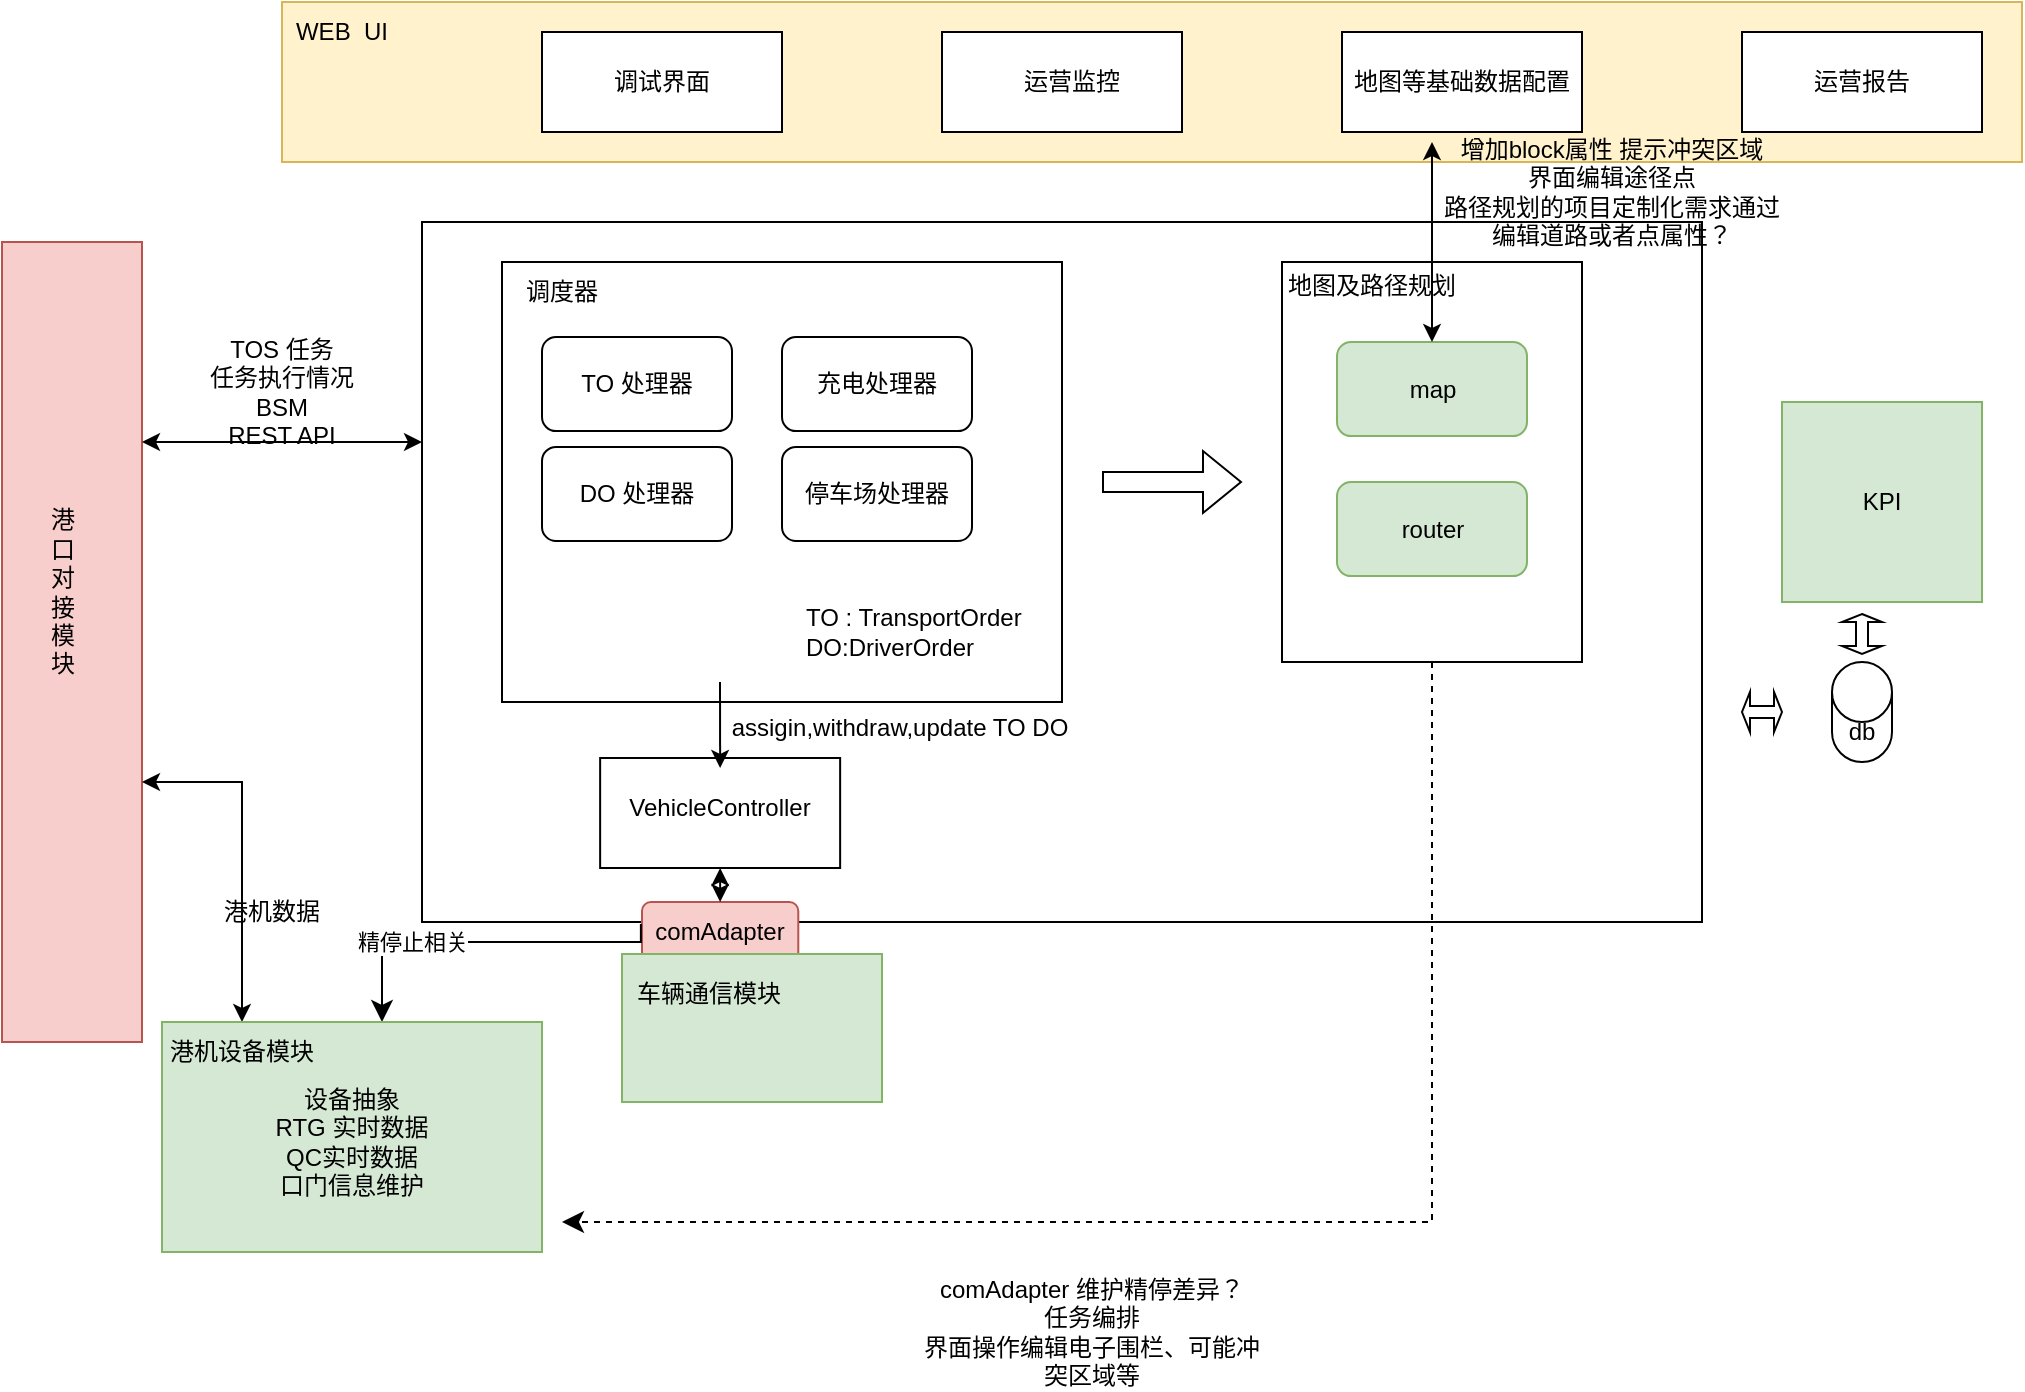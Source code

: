 <mxfile version="21.3.0" type="github">
  <diagram name="Page-1" id="5f0bae14-7c28-e335-631c-24af17079c00">
    <mxGraphModel dx="2074" dy="1156" grid="1" gridSize="10" guides="1" tooltips="1" connect="1" arrows="1" fold="1" page="1" pageScale="1" pageWidth="1100" pageHeight="850" background="none" math="0" shadow="0">
      <root>
        <mxCell id="0" />
        <mxCell id="1" parent="0" />
        <mxCell id="tz9ENl9yOeId7DFRfG0S-10" value="" style="whiteSpace=wrap;html=1;fillColor=#fff2cc;strokeColor=#d6b656;" parent="1" vertex="1">
          <mxGeometry x="220" y="20" width="870" height="80" as="geometry" />
        </mxCell>
        <mxCell id="tz9ENl9yOeId7DFRfG0S-11" value="WEB&amp;nbsp; UI" style="text;strokeColor=none;align=center;fillColor=none;html=1;verticalAlign=middle;whiteSpace=wrap;rounded=0;" parent="1" vertex="1">
          <mxGeometry x="220" y="20" width="60" height="30" as="geometry" />
        </mxCell>
        <mxCell id="tz9ENl9yOeId7DFRfG0S-14" value="" style="group" parent="1" vertex="1" connectable="0">
          <mxGeometry x="350" y="35" width="120" height="50" as="geometry" />
        </mxCell>
        <mxCell id="tz9ENl9yOeId7DFRfG0S-9" value="" style="whiteSpace=wrap;html=1;" parent="tz9ENl9yOeId7DFRfG0S-14" vertex="1">
          <mxGeometry width="120" height="50" as="geometry" />
        </mxCell>
        <mxCell id="tz9ENl9yOeId7DFRfG0S-13" value="调试界面" style="text;strokeColor=none;align=center;fillColor=none;html=1;verticalAlign=middle;whiteSpace=wrap;rounded=0;" parent="tz9ENl9yOeId7DFRfG0S-14" vertex="1">
          <mxGeometry x="30" y="10" width="60" height="30" as="geometry" />
        </mxCell>
        <mxCell id="tz9ENl9yOeId7DFRfG0S-17" value="" style="group" parent="1" vertex="1" connectable="0">
          <mxGeometry x="523" y="35" width="120" height="50" as="geometry" />
        </mxCell>
        <mxCell id="tz9ENl9yOeId7DFRfG0S-18" value="" style="whiteSpace=wrap;html=1;" parent="tz9ENl9yOeId7DFRfG0S-17" vertex="1">
          <mxGeometry x="27" width="120" height="50" as="geometry" />
        </mxCell>
        <mxCell id="tz9ENl9yOeId7DFRfG0S-19" value="运营监控" style="text;strokeColor=none;align=center;fillColor=none;html=1;verticalAlign=middle;whiteSpace=wrap;rounded=0;" parent="tz9ENl9yOeId7DFRfG0S-17" vertex="1">
          <mxGeometry x="47" y="10" width="90" height="30" as="geometry" />
        </mxCell>
        <mxCell id="tz9ENl9yOeId7DFRfG0S-38" value="" style="group;fillColor=#ffe6cc;strokeColor=#d79b00;fillStyle=solid;" parent="1" vertex="1" connectable="0">
          <mxGeometry x="80" y="140" width="70" height="400" as="geometry" />
        </mxCell>
        <mxCell id="tz9ENl9yOeId7DFRfG0S-37" value="" style="whiteSpace=wrap;html=1;fillColor=#f8cecc;strokeColor=#b85450;" parent="tz9ENl9yOeId7DFRfG0S-38" vertex="1">
          <mxGeometry width="70" height="400" as="geometry" />
        </mxCell>
        <mxCell id="tz9ENl9yOeId7DFRfG0S-36" value="港口对接模块" style="text;strokeColor=none;align=center;fillColor=none;html=1;verticalAlign=middle;whiteSpace=wrap;rounded=0;" parent="tz9ENl9yOeId7DFRfG0S-38" vertex="1">
          <mxGeometry x="20" y="160" width="20.769" height="30" as="geometry" />
        </mxCell>
        <mxCell id="tz9ENl9yOeId7DFRfG0S-39" value="" style="endArrow=classic;startArrow=classic;html=1;rounded=0;exitX=1;exitY=0.25;exitDx=0;exitDy=0;" parent="1" source="tz9ENl9yOeId7DFRfG0S-37" edge="1">
          <mxGeometry width="50" height="50" relative="1" as="geometry">
            <mxPoint x="530" y="370" as="sourcePoint" />
            <mxPoint x="290" y="240" as="targetPoint" />
            <Array as="points">
              <mxPoint x="220" y="240" />
            </Array>
          </mxGeometry>
        </mxCell>
        <mxCell id="tz9ENl9yOeId7DFRfG0S-48" value="" style="group" parent="1" vertex="1" connectable="0">
          <mxGeometry x="970" y="160" width="100" height="160" as="geometry" />
        </mxCell>
        <mxCell id="tz9ENl9yOeId7DFRfG0S-47" value="" style="group" parent="tz9ENl9yOeId7DFRfG0S-48" vertex="1" connectable="0">
          <mxGeometry y="60" width="100" height="100" as="geometry" />
        </mxCell>
        <mxCell id="tz9ENl9yOeId7DFRfG0S-7" value="" style="whiteSpace=wrap;html=1;aspect=fixed;fillColor=#d5e8d4;strokeColor=#82b366;" parent="tz9ENl9yOeId7DFRfG0S-47" vertex="1">
          <mxGeometry width="100" height="100" as="geometry" />
        </mxCell>
        <mxCell id="tz9ENl9yOeId7DFRfG0S-8" value="KPI" style="text;strokeColor=none;align=center;fillColor=none;html=1;verticalAlign=middle;whiteSpace=wrap;rounded=0;" parent="tz9ENl9yOeId7DFRfG0S-47" vertex="1">
          <mxGeometry x="20" y="37.5" width="60" height="25" as="geometry" />
        </mxCell>
        <mxCell id="tz9ENl9yOeId7DFRfG0S-52" value="" style="group" parent="1" vertex="1" connectable="0">
          <mxGeometry x="290" y="130" width="640" height="390" as="geometry" />
        </mxCell>
        <mxCell id="tz9ENl9yOeId7DFRfG0S-50" value="" style="whiteSpace=wrap;html=1;" parent="tz9ENl9yOeId7DFRfG0S-52" vertex="1">
          <mxGeometry width="640" height="350" as="geometry" />
        </mxCell>
        <mxCell id="tz9ENl9yOeId7DFRfG0S-57" value="comAdapter" style="rounded=1;whiteSpace=wrap;html=1;direction=south;fillColor=#f8cecc;strokeColor=#b85450;" parent="tz9ENl9yOeId7DFRfG0S-52" vertex="1">
          <mxGeometry x="109.995" y="339.995" width="78.15" height="30" as="geometry" />
        </mxCell>
        <mxCell id="tz9ENl9yOeId7DFRfG0S-70" value="" style="group" parent="tz9ENl9yOeId7DFRfG0S-52" vertex="1" connectable="0">
          <mxGeometry x="89.07" y="263" width="240" height="55" as="geometry" />
        </mxCell>
        <mxCell id="tz9ENl9yOeId7DFRfG0S-74" value="" style="group" parent="tz9ENl9yOeId7DFRfG0S-70" vertex="1" connectable="0">
          <mxGeometry width="240" height="55" as="geometry" />
        </mxCell>
        <mxCell id="tz9ENl9yOeId7DFRfG0S-69" value="" style="whiteSpace=wrap;html=1;" parent="tz9ENl9yOeId7DFRfG0S-74" vertex="1">
          <mxGeometry y="5" width="120" height="55" as="geometry" />
        </mxCell>
        <mxCell id="tz9ENl9yOeId7DFRfG0S-68" value="VehicleController" style="text;strokeColor=none;align=center;fillColor=none;html=1;verticalAlign=middle;whiteSpace=wrap;rounded=0;strokeWidth=5;" parent="tz9ENl9yOeId7DFRfG0S-74" vertex="1">
          <mxGeometry x="4.99" y="10" width="110.01" height="40" as="geometry" />
        </mxCell>
        <mxCell id="tz9ENl9yOeId7DFRfG0S-104" value="assigin,withdraw,update TO DO" style="text;strokeColor=none;align=center;fillColor=none;html=1;verticalAlign=middle;whiteSpace=wrap;rounded=0;" parent="tz9ENl9yOeId7DFRfG0S-74" vertex="1">
          <mxGeometry x="60" y="-25" width="180" height="30" as="geometry" />
        </mxCell>
        <mxCell id="tz9ENl9yOeId7DFRfG0S-73" value="" style="group" parent="tz9ENl9yOeId7DFRfG0S-52" vertex="1" connectable="0">
          <mxGeometry x="420" y="12.96" width="160" height="207.04" as="geometry" />
        </mxCell>
        <mxCell id="tz9ENl9yOeId7DFRfG0S-65" value="" style="whiteSpace=wrap;html=1;" parent="tz9ENl9yOeId7DFRfG0S-73" vertex="1">
          <mxGeometry x="10" y="7.04" width="150" height="200" as="geometry" />
        </mxCell>
        <mxCell id="tz9ENl9yOeId7DFRfG0S-72" value="地图及路径规划" style="text;strokeColor=none;align=center;fillColor=none;html=1;verticalAlign=middle;whiteSpace=wrap;rounded=0;" parent="tz9ENl9yOeId7DFRfG0S-73" vertex="1">
          <mxGeometry width="110" height="38.89" as="geometry" />
        </mxCell>
        <mxCell id="tz9ENl9yOeId7DFRfG0S-77" value="map" style="rounded=1;whiteSpace=wrap;html=1;fillColor=#d5e8d4;strokeColor=#82b366;" parent="tz9ENl9yOeId7DFRfG0S-73" vertex="1">
          <mxGeometry x="37.5" y="47.04" width="95" height="47.04" as="geometry" />
        </mxCell>
        <mxCell id="tz9ENl9yOeId7DFRfG0S-79" value="router" style="rounded=1;whiteSpace=wrap;html=1;fillColor=#d5e8d4;strokeColor=#82b366;" parent="tz9ENl9yOeId7DFRfG0S-73" vertex="1">
          <mxGeometry x="37.5" y="117.04" width="95" height="47.04" as="geometry" />
        </mxCell>
        <mxCell id="tz9ENl9yOeId7DFRfG0S-75" value="" style="endArrow=classic;startArrow=classic;html=1;rounded=0;exitX=0.5;exitY=1;exitDx=0;exitDy=0;entryX=0;entryY=0.5;entryDx=0;entryDy=0;" parent="tz9ENl9yOeId7DFRfG0S-52" source="tz9ENl9yOeId7DFRfG0S-69" target="tz9ENl9yOeId7DFRfG0S-57" edge="1">
          <mxGeometry width="50" height="50" relative="1" as="geometry">
            <mxPoint x="240" y="240" as="sourcePoint" />
            <mxPoint x="290" y="190" as="targetPoint" />
          </mxGeometry>
        </mxCell>
        <mxCell id="tz9ENl9yOeId7DFRfG0S-99" value="" style="shape=flexArrow;endArrow=classic;html=1;rounded=0;" parent="tz9ENl9yOeId7DFRfG0S-52" edge="1">
          <mxGeometry width="50" height="50" relative="1" as="geometry">
            <mxPoint x="340" y="130" as="sourcePoint" />
            <mxPoint x="410" y="130" as="targetPoint" />
          </mxGeometry>
        </mxCell>
        <mxCell id="tz9ENl9yOeId7DFRfG0S-53" value="" style="endArrow=classic;startArrow=classic;html=1;rounded=0;entryX=0.5;entryY=0;entryDx=0;entryDy=0;" parent="1" target="tz9ENl9yOeId7DFRfG0S-6" edge="1">
          <mxGeometry width="50" height="50" relative="1" as="geometry">
            <mxPoint x="150" y="410" as="sourcePoint" />
            <mxPoint x="300" y="250" as="targetPoint" />
            <Array as="points">
              <mxPoint x="200" y="410" />
            </Array>
          </mxGeometry>
        </mxCell>
        <mxCell id="tz9ENl9yOeId7DFRfG0S-54" value="TOS 任务&lt;br&gt;任务执行情况&lt;br&gt;BSM&lt;br&gt;REST API" style="text;strokeColor=none;align=center;fillColor=none;html=1;verticalAlign=middle;whiteSpace=wrap;rounded=0;" parent="1" vertex="1">
          <mxGeometry x="175" y="200" width="90" height="30" as="geometry" />
        </mxCell>
        <mxCell id="tz9ENl9yOeId7DFRfG0S-55" value="港机数据" style="text;strokeColor=none;align=center;fillColor=none;html=1;verticalAlign=middle;whiteSpace=wrap;rounded=0;" parent="1" vertex="1">
          <mxGeometry x="170" y="460" width="90" height="30" as="geometry" />
        </mxCell>
        <mxCell id="tz9ENl9yOeId7DFRfG0S-64" value="" style="group;fillColor=#d5e8d4;strokeColor=#82b366;" parent="1" vertex="1" connectable="0">
          <mxGeometry x="390" y="496" width="130" height="74" as="geometry" />
        </mxCell>
        <mxCell id="tz9ENl9yOeId7DFRfG0S-62" value="车辆通信模块" style="text;strokeColor=none;align=center;fillColor=none;html=1;verticalAlign=middle;whiteSpace=wrap;rounded=0;" parent="tz9ENl9yOeId7DFRfG0S-64" vertex="1">
          <mxGeometry width="86.667" height="40" as="geometry" />
        </mxCell>
        <mxCell id="tz9ENl9yOeId7DFRfG0S-30" value="" style="shape=doubleArrow;direction=west;whiteSpace=wrap;html=1;" parent="1" vertex="1">
          <mxGeometry x="950" y="365" width="20" height="20" as="geometry" />
        </mxCell>
        <mxCell id="tz9ENl9yOeId7DFRfG0S-45" value="" style="group" parent="1" vertex="1" connectable="0">
          <mxGeometry x="980" y="350" width="60" height="50" as="geometry" />
        </mxCell>
        <mxCell id="tz9ENl9yOeId7DFRfG0S-27" value="" style="shape=cylinder3;whiteSpace=wrap;html=1;boundedLbl=1;backgroundOutline=1;size=15;" parent="tz9ENl9yOeId7DFRfG0S-45" vertex="1">
          <mxGeometry x="15" width="30" height="50" as="geometry" />
        </mxCell>
        <mxCell id="tz9ENl9yOeId7DFRfG0S-28" value="db" style="text;strokeColor=none;align=center;fillColor=none;html=1;verticalAlign=middle;whiteSpace=wrap;rounded=0;" parent="tz9ENl9yOeId7DFRfG0S-45" vertex="1">
          <mxGeometry y="20" width="60" height="30" as="geometry" />
        </mxCell>
        <mxCell id="tz9ENl9yOeId7DFRfG0S-67" value="" style="shape=doubleArrow;direction=west;whiteSpace=wrap;html=1;rotation=-90;" parent="1" vertex="1">
          <mxGeometry x="1000" y="326" width="20" height="20" as="geometry" />
        </mxCell>
        <mxCell id="tz9ENl9yOeId7DFRfG0S-76" value="comAdapter 维护精停差异？&lt;br&gt;任务编排&lt;br&gt;界面操作编辑电子围栏、可能冲突区域等" style="text;strokeColor=none;align=center;fillColor=none;html=1;verticalAlign=middle;whiteSpace=wrap;rounded=0;" parent="1" vertex="1">
          <mxGeometry x="540" y="670" width="170" height="30" as="geometry" />
        </mxCell>
        <mxCell id="tz9ENl9yOeId7DFRfG0S-81" value="" style="endArrow=classic;startArrow=classic;html=1;rounded=0;exitX=0.5;exitY=0;exitDx=0;exitDy=0;" parent="1" source="tz9ENl9yOeId7DFRfG0S-77" edge="1">
          <mxGeometry width="50" height="50" relative="1" as="geometry">
            <mxPoint x="740" y="150" as="sourcePoint" />
            <mxPoint x="795" y="90" as="targetPoint" />
          </mxGeometry>
        </mxCell>
        <mxCell id="tz9ENl9yOeId7DFRfG0S-82" value="" style="group" parent="1" vertex="1" connectable="0">
          <mxGeometry x="950" y="35" width="140" height="50" as="geometry" />
        </mxCell>
        <mxCell id="tz9ENl9yOeId7DFRfG0S-83" value="" style="whiteSpace=wrap;html=1;" parent="tz9ENl9yOeId7DFRfG0S-82" vertex="1">
          <mxGeometry width="120" height="50" as="geometry" />
        </mxCell>
        <mxCell id="tz9ENl9yOeId7DFRfG0S-84" value="运营报告" style="text;strokeColor=none;align=center;fillColor=none;html=1;verticalAlign=middle;whiteSpace=wrap;rounded=0;" parent="tz9ENl9yOeId7DFRfG0S-82" vertex="1">
          <mxGeometry x="15" y="10" width="90" height="30" as="geometry" />
        </mxCell>
        <mxCell id="tz9ENl9yOeId7DFRfG0S-88" value="" style="group" parent="1" vertex="1" connectable="0">
          <mxGeometry x="330" y="150" width="340" height="230" as="geometry" />
        </mxCell>
        <mxCell id="tz9ENl9yOeId7DFRfG0S-86" value="" style="whiteSpace=wrap;html=1;movable=1;resizable=1;rotatable=1;deletable=1;editable=1;locked=0;connectable=1;" parent="tz9ENl9yOeId7DFRfG0S-88" vertex="1">
          <mxGeometry width="280" height="220" as="geometry" />
        </mxCell>
        <mxCell id="tz9ENl9yOeId7DFRfG0S-87" value="调度器" style="text;strokeColor=none;align=center;fillColor=none;html=1;verticalAlign=middle;whiteSpace=wrap;rounded=0;movable=1;resizable=1;rotatable=1;deletable=1;editable=1;locked=0;connectable=1;" parent="tz9ENl9yOeId7DFRfG0S-88" vertex="1">
          <mxGeometry width="60" height="30" as="geometry" />
        </mxCell>
        <mxCell id="tz9ENl9yOeId7DFRfG0S-90" value="TO 处理器" style="rounded=1;whiteSpace=wrap;html=1;" parent="tz9ENl9yOeId7DFRfG0S-88" vertex="1">
          <mxGeometry x="20" y="37.5" width="95" height="47.04" as="geometry" />
        </mxCell>
        <mxCell id="tz9ENl9yOeId7DFRfG0S-91" value="DO 处理器" style="rounded=1;whiteSpace=wrap;html=1;" parent="tz9ENl9yOeId7DFRfG0S-88" vertex="1">
          <mxGeometry x="20" y="92.46" width="95" height="47.04" as="geometry" />
        </mxCell>
        <mxCell id="tz9ENl9yOeId7DFRfG0S-93" value="充电处理器" style="rounded=1;whiteSpace=wrap;html=1;" parent="tz9ENl9yOeId7DFRfG0S-88" vertex="1">
          <mxGeometry x="140" y="37.5" width="95" height="47.04" as="geometry" />
        </mxCell>
        <mxCell id="tz9ENl9yOeId7DFRfG0S-94" value="停车场处理器" style="rounded=1;whiteSpace=wrap;html=1;" parent="tz9ENl9yOeId7DFRfG0S-88" vertex="1">
          <mxGeometry x="140" y="92.46" width="95" height="47.04" as="geometry" />
        </mxCell>
        <mxCell id="tz9ENl9yOeId7DFRfG0S-101" value="TO : TransportOrder&lt;br&gt;DO:DriverOrder" style="text;strokeColor=none;align=left;fillColor=none;html=1;verticalAlign=middle;whiteSpace=wrap;rounded=0;" parent="tz9ENl9yOeId7DFRfG0S-88" vertex="1">
          <mxGeometry x="150" y="170" width="190" height="30" as="geometry" />
        </mxCell>
        <mxCell id="tz9ENl9yOeId7DFRfG0S-103" value="" style="endArrow=classic;html=1;rounded=0;entryX=0.5;entryY=0;entryDx=0;entryDy=0;" parent="1" target="tz9ENl9yOeId7DFRfG0S-68" edge="1">
          <mxGeometry width="50" height="50" relative="1" as="geometry">
            <mxPoint x="439" y="360" as="sourcePoint" />
            <mxPoint x="580" y="320" as="targetPoint" />
          </mxGeometry>
        </mxCell>
        <mxCell id="tz9ENl9yOeId7DFRfG0S-106" value="" style="edgeStyle=elbowEdgeStyle;elbow=vertical;endArrow=classic;html=1;curved=0;rounded=0;endSize=8;startSize=8;exitX=0.171;exitY=1.003;exitDx=0;exitDy=0;exitPerimeter=0;entryX=0.5;entryY=0;entryDx=0;entryDy=0;" parent="1" source="tz9ENl9yOeId7DFRfG0S-50" edge="1">
          <mxGeometry width="50" height="50" relative="1" as="geometry">
            <mxPoint x="530" y="370" as="sourcePoint" />
            <mxPoint x="270" y="530" as="targetPoint" />
            <Array as="points">
              <mxPoint x="330" y="490" />
            </Array>
          </mxGeometry>
        </mxCell>
        <mxCell id="tz9ENl9yOeId7DFRfG0S-107" value="精停止相关" style="edgeLabel;html=1;align=center;verticalAlign=middle;resizable=0;points=[];" parent="tz9ENl9yOeId7DFRfG0S-106" vertex="1" connectable="0">
          <mxGeometry x="0.39" relative="1" as="geometry">
            <mxPoint as="offset" />
          </mxGeometry>
        </mxCell>
        <mxCell id="tz9ENl9yOeId7DFRfG0S-108" value="" style="edgeStyle=elbowEdgeStyle;elbow=vertical;endArrow=classic;html=1;curved=0;rounded=0;endSize=8;startSize=8;exitX=0.5;exitY=1;exitDx=0;exitDy=0;dashed=1;" parent="1" source="tz9ENl9yOeId7DFRfG0S-65" edge="1">
          <mxGeometry width="50" height="50" relative="1" as="geometry">
            <mxPoint x="530" y="370" as="sourcePoint" />
            <mxPoint x="360" y="630" as="targetPoint" />
            <Array as="points">
              <mxPoint x="410" y="630" />
              <mxPoint x="570" y="620" />
            </Array>
          </mxGeometry>
        </mxCell>
        <mxCell id="tz9ENl9yOeId7DFRfG0S-110" value="" style="group;fillColor=#d5e8d4;strokeColor=#82b366;" parent="1" vertex="1" connectable="0">
          <mxGeometry x="160" y="530" width="190" height="115" as="geometry" />
        </mxCell>
        <mxCell id="tz9ENl9yOeId7DFRfG0S-109" value="" style="whiteSpace=wrap;html=1;movable=1;resizable=1;rotatable=1;deletable=1;editable=1;locked=0;connectable=1;" parent="tz9ENl9yOeId7DFRfG0S-110" vertex="1">
          <mxGeometry width="190" height="115" as="geometry" />
        </mxCell>
        <mxCell id="tz9ENl9yOeId7DFRfG0S-66" value="设备抽象&lt;br&gt;RTG 实时数据&lt;br&gt;QC实时数据&lt;br&gt;口门信息维护" style="text;strokeColor=none;align=center;fillColor=none;html=1;verticalAlign=middle;whiteSpace=wrap;rounded=0;movable=0;resizable=0;rotatable=0;deletable=0;editable=0;locked=1;connectable=0;" parent="tz9ENl9yOeId7DFRfG0S-110" vertex="1">
          <mxGeometry x="45" y="45" width="100" height="30" as="geometry" />
        </mxCell>
        <mxCell id="tz9ENl9yOeId7DFRfG0S-6" value="港机设备模块" style="text;strokeColor=none;align=center;fillColor=none;html=1;verticalAlign=middle;whiteSpace=wrap;rounded=0;" parent="tz9ENl9yOeId7DFRfG0S-110" vertex="1">
          <mxGeometry width="80" height="30" as="geometry" />
        </mxCell>
        <mxCell id="tz9ENl9yOeId7DFRfG0S-111" value="" style="group" parent="tz9ENl9yOeId7DFRfG0S-110" vertex="1" connectable="0">
          <mxGeometry width="190" height="115" as="geometry" />
        </mxCell>
        <mxCell id="tz9ENl9yOeId7DFRfG0S-112" value="" style="whiteSpace=wrap;html=1;movable=1;resizable=1;rotatable=1;deletable=1;editable=1;locked=0;connectable=1;fillColor=#d5e8d4;strokeColor=#82b366;" parent="tz9ENl9yOeId7DFRfG0S-111" vertex="1">
          <mxGeometry width="190" height="115" as="geometry" />
        </mxCell>
        <mxCell id="tz9ENl9yOeId7DFRfG0S-113" value="设备抽象&lt;br&gt;RTG 实时数据&lt;br&gt;QC实时数据&lt;br&gt;口门信息维护" style="text;strokeColor=none;align=center;fillColor=none;html=1;verticalAlign=middle;whiteSpace=wrap;rounded=0;movable=0;resizable=0;rotatable=0;deletable=0;editable=0;locked=1;connectable=0;" parent="tz9ENl9yOeId7DFRfG0S-111" vertex="1">
          <mxGeometry x="45" y="45" width="100" height="30" as="geometry" />
        </mxCell>
        <mxCell id="tz9ENl9yOeId7DFRfG0S-114" value="港机设备模块" style="text;strokeColor=none;align=center;fillColor=none;html=1;verticalAlign=middle;whiteSpace=wrap;rounded=0;" parent="tz9ENl9yOeId7DFRfG0S-111" vertex="1">
          <mxGeometry width="80" height="30" as="geometry" />
        </mxCell>
        <mxCell id="tz9ENl9yOeId7DFRfG0S-22" value="" style="whiteSpace=wrap;html=1;" parent="1" vertex="1">
          <mxGeometry x="750" y="35" width="120" height="50" as="geometry" />
        </mxCell>
        <mxCell id="tz9ENl9yOeId7DFRfG0S-23" value="地图等基础数据配置" style="text;strokeColor=none;align=center;fillColor=none;html=1;verticalAlign=middle;whiteSpace=wrap;rounded=0;" parent="1" vertex="1">
          <mxGeometry x="755" y="45" width="110" height="30" as="geometry" />
        </mxCell>
        <mxCell id="SxKGUOb4mjx5CRdWUlBQ-2" value="增加block属性 提示冲突区域&lt;br&gt;界面编辑途径点&lt;br&gt;路径规划的项目定制化需求通过编辑道路或者点属性？" style="text;strokeColor=none;align=center;fillColor=none;html=1;verticalAlign=middle;whiteSpace=wrap;rounded=0;" vertex="1" parent="1">
          <mxGeometry x="800" y="100" width="170" height="30" as="geometry" />
        </mxCell>
      </root>
    </mxGraphModel>
  </diagram>
</mxfile>
